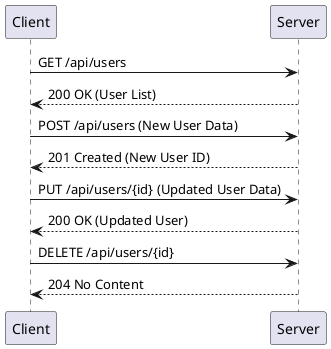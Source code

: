 @startuml
Client -> Server: GET /api/users
Server --> Client: 200 OK (User List)
Client -> Server: POST /api/users (New User Data)
Server --> Client: 201 Created (New User ID)
Client -> Server: PUT /api/users/{id} (Updated User Data)
Server --> Client: 200 OK (Updated User)
Client -> Server: DELETE /api/users/{id}
Server --> Client: 204 No Content
@enduml
